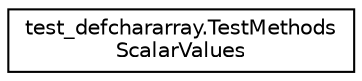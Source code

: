 digraph "Graphical Class Hierarchy"
{
 // LATEX_PDF_SIZE
  edge [fontname="Helvetica",fontsize="10",labelfontname="Helvetica",labelfontsize="10"];
  node [fontname="Helvetica",fontsize="10",shape=record];
  rankdir="LR";
  Node0 [label="test_defchararray.TestMethods\lScalarValues",height=0.2,width=0.4,color="black", fillcolor="white", style="filled",URL="$classtest__defchararray_1_1TestMethodsScalarValues.html",tooltip=" "];
}
